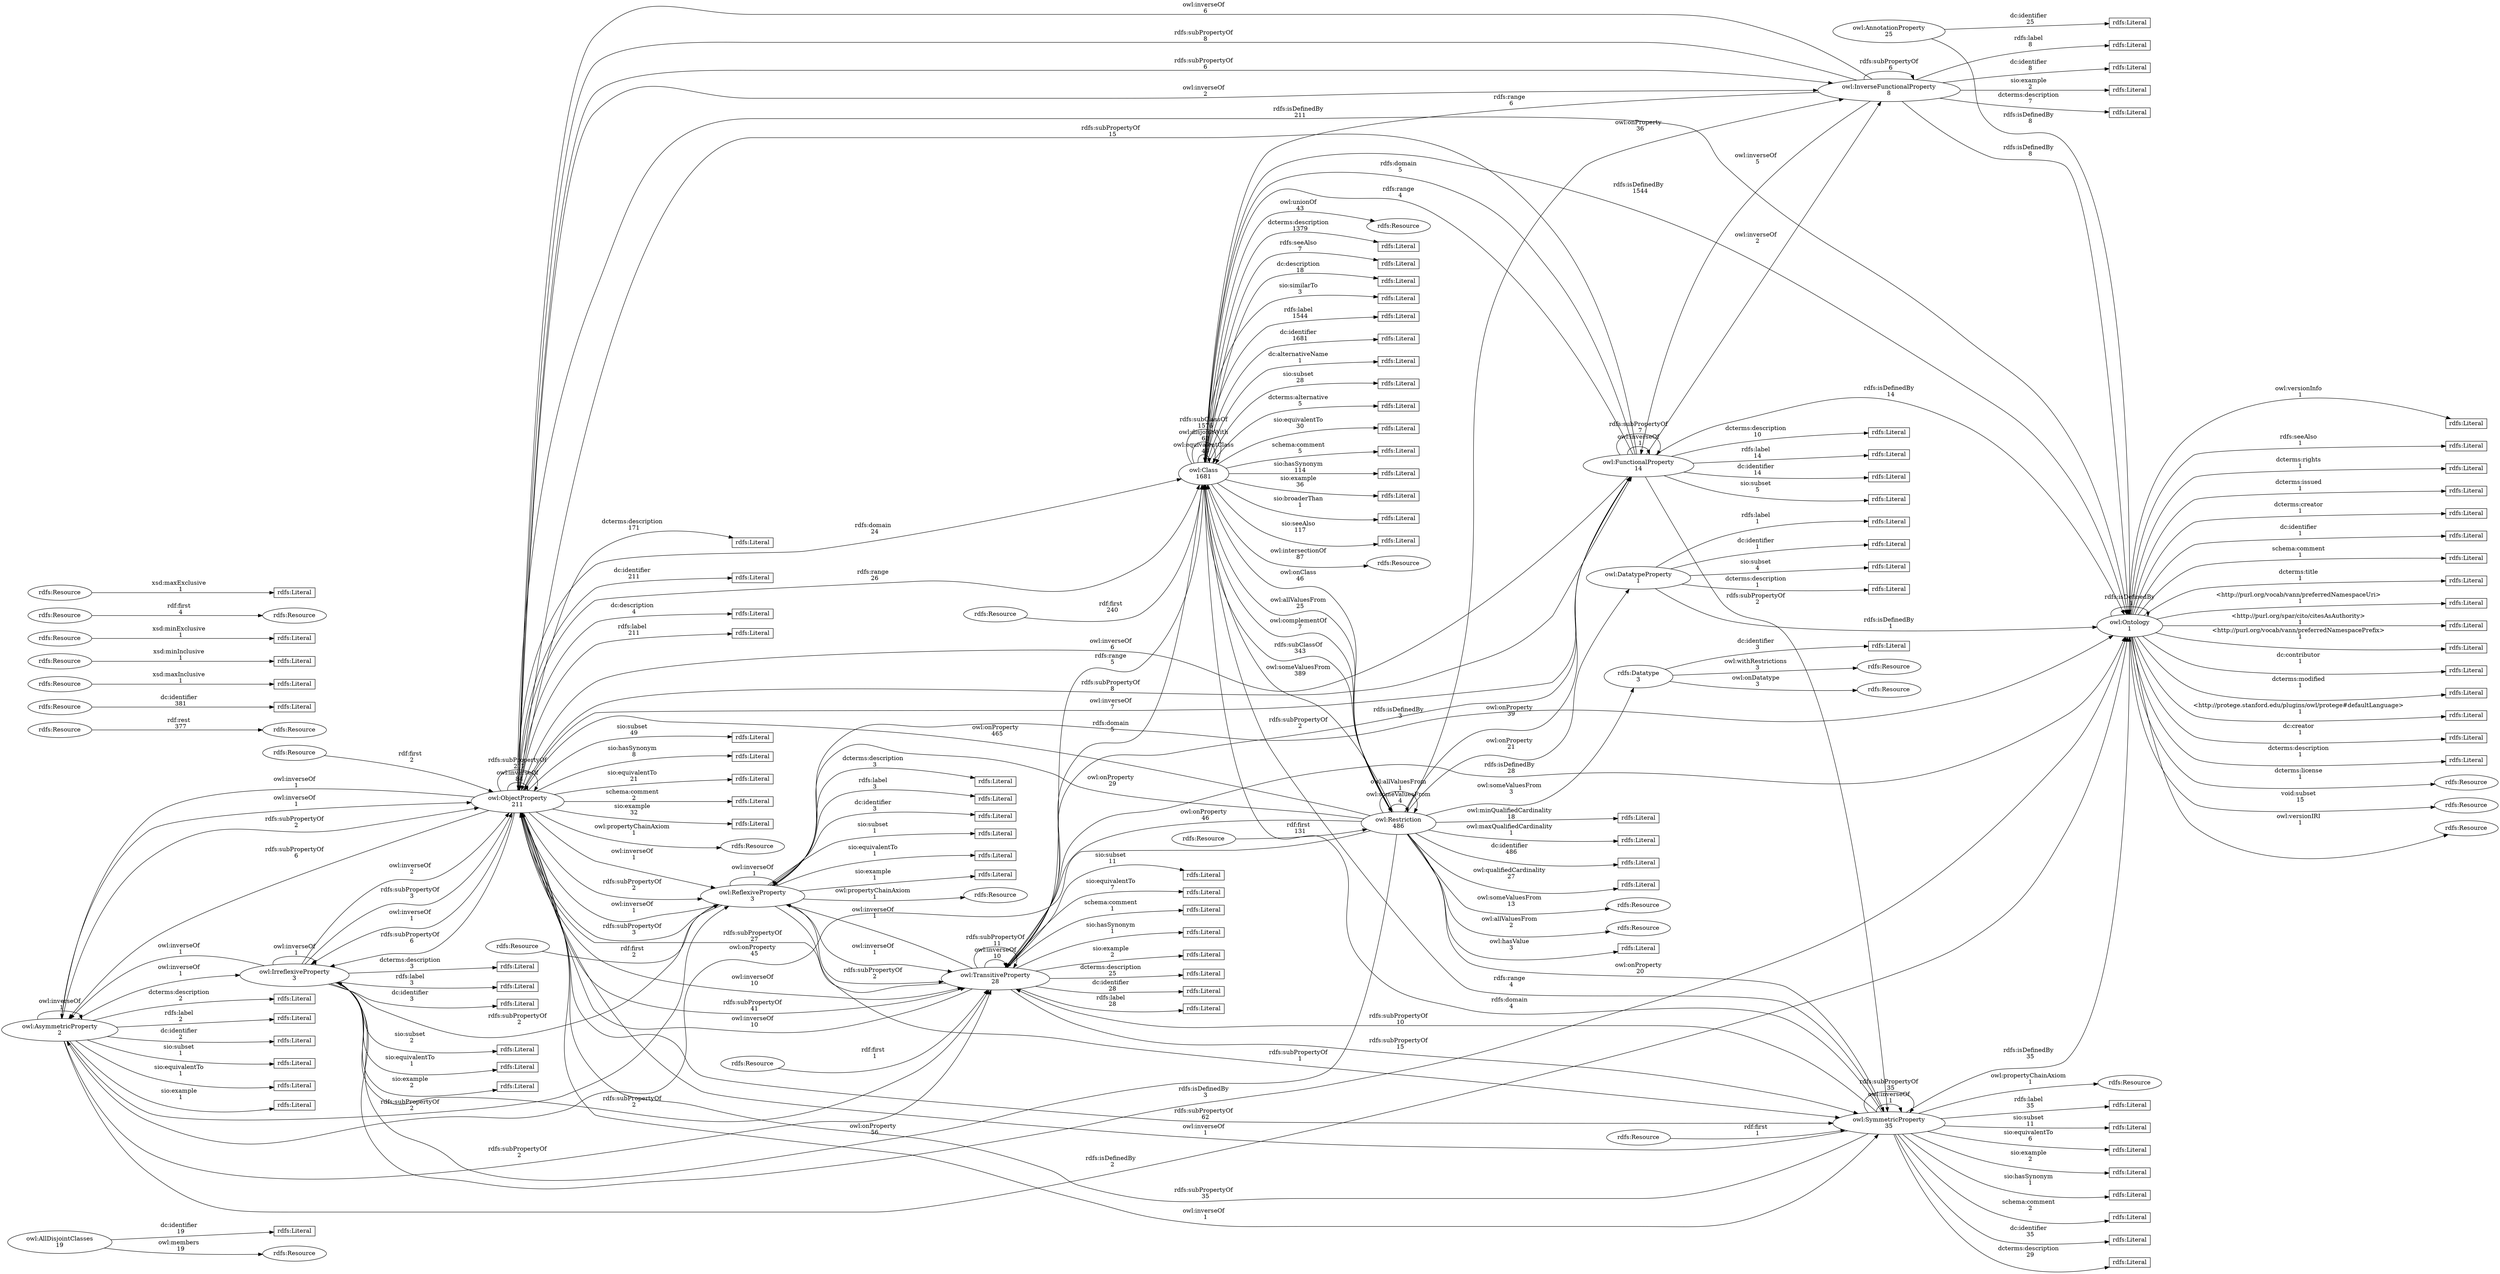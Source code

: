 digraph {
    ranksep=2;
    rankdir="LR";
    charset="utf-8";

    // Class relations with the numbers of edges
    "owl:AllDisjointClasses" -> "rdfs:Literal12" [ label="dc:identifier\n  19"];
    "owl:AllDisjointClasses" -> "rdfs:Resource91" [ label="owl:members\n  19"];
    "owl:AnnotationProperty" -> "owl:Ontology" [ label="rdfs:isDefinedBy\n  8"];
    "owl:AnnotationProperty" -> "rdfs:Literal23" [ label="dc:identifier\n  25"];
    "owl:AsymmetricProperty" -> "owl:AsymmetricProperty" [ label="owl:inverseOf\n  1"];
    "owl:AsymmetricProperty" -> "owl:IrreflexiveProperty" [ label="owl:inverseOf\n  1"];
    "owl:AsymmetricProperty" -> "owl:ObjectProperty" [ label="owl:inverseOf\n  1"];
    "owl:AsymmetricProperty" -> "owl:ObjectProperty" [ label="rdfs:subPropertyOf\n  2"];
    "owl:AsymmetricProperty" -> "owl:Ontology" [ label="rdfs:isDefinedBy\n  2"];
    "owl:AsymmetricProperty" -> "owl:ReflexiveProperty" [ label="rdfs:subPropertyOf\n  2"];
    "owl:AsymmetricProperty" -> "owl:TransitiveProperty" [ label="rdfs:subPropertyOf\n  2"];
    "owl:AsymmetricProperty" -> "rdfs:Literal103" [ label="dcterms:description\n  2"];
    "owl:AsymmetricProperty" -> "rdfs:Literal125" [ label="rdfs:label\n  2"];
    "owl:AsymmetricProperty" -> "rdfs:Literal22" [ label="dc:identifier\n  2"];
    "owl:AsymmetricProperty" -> "rdfs:Literal26" [ label="sio:subset\n  1"];
    "owl:AsymmetricProperty" -> "rdfs:Literal40" [ label="sio:equivalentTo\n  1"];
    "owl:AsymmetricProperty" -> "rdfs:Literal68" [ label="sio:example\n  1"];
    "owl:Class" -> "owl:Class" [ label="owl:equivalentClass\n  49"];
    "owl:Class" -> "owl:Class" [ label="owl:disjointWith\n  62"];
    "owl:Class" -> "owl:Class" [ label="rdfs:subClassOf\n  1576"];
    "owl:Class" -> "owl:Ontology" [ label="rdfs:isDefinedBy\n  1544"];
    "owl:Class" -> "owl:Restriction" [ label="owl:complementOf\n  7"];
    "owl:Class" -> "owl:Restriction" [ label="rdfs:subClassOf\n  343"];
    "owl:Class" -> "rdfs:Literal104" [ label="dcterms:description\n  1379"];
    "owl:Class" -> "rdfs:Literal108" [ label="rdfs:seeAlso\n  7"];
    "owl:Class" -> "rdfs:Literal111" [ label="dc:description\n  18"];
    "owl:Class" -> "rdfs:Literal112" [ label="sio:similarTo\n  3"];
    "owl:Class" -> "rdfs:Literal119" [ label="rdfs:label\n  1544"];
    "owl:Class" -> "rdfs:Literal24" [ label="dc:identifier\n  1681"];
    "owl:Class" -> "rdfs:Literal25" [ label="dc:alternativeName\n  1"];
    "owl:Class" -> "rdfs:Literal27" [ label="sio:subset\n  28"];
    "owl:Class" -> "rdfs:Literal3" [ label="dcterms:alternative\n  5"];
    "owl:Class" -> "rdfs:Literal37" [ label="sio:equivalentTo\n  30"];
    "owl:Class" -> "rdfs:Literal45" [ label="schema:comment\n  5"];
    "owl:Class" -> "rdfs:Literal6" [ label="sio:hasSynonym\n  114"];
    "owl:Class" -> "rdfs:Literal61" [ label="sio:example\n  36"];
    "owl:Class" -> "rdfs:Literal72" [ label="sio:broaderThan\n  1"];
    "owl:Class" -> "rdfs:Literal75" [ label="sio:seeAlso\n  117"];
    "owl:Class" -> "rdfs:Resource127" [ label="owl:intersectionOf\n  87"];
    "owl:Class" -> "rdfs:Resource55" [ label="owl:unionOf\n  43"];
    "owl:DatatypeProperty" -> "owl:Ontology" [ label="rdfs:isDefinedBy\n  1"];
    "owl:DatatypeProperty" -> "rdfs:Literal121" [ label="rdfs:label\n  1"];
    "owl:DatatypeProperty" -> "rdfs:Literal18" [ label="dc:identifier\n  1"];
    "owl:DatatypeProperty" -> "rdfs:Literal29" [ label="sio:subset\n  4"];
    "owl:DatatypeProperty" -> "rdfs:Literal99" [ label="dcterms:description\n  1"];
    "owl:FunctionalProperty" -> "owl:Class" [ label="rdfs:range\n  4"];
    "owl:FunctionalProperty" -> "owl:Class" [ label="rdfs:domain\n  5"];
    "owl:FunctionalProperty" -> "owl:FunctionalProperty" [ label="owl:inverseOf\n  1"];
    "owl:FunctionalProperty" -> "owl:FunctionalProperty" [ label="rdfs:subPropertyOf\n  7"];
    "owl:FunctionalProperty" -> "owl:InverseFunctionalProperty" [ label="owl:inverseOf\n  2"];
    "owl:FunctionalProperty" -> "owl:ObjectProperty" [ label="owl:inverseOf\n  6"];
    "owl:FunctionalProperty" -> "owl:ObjectProperty" [ label="rdfs:subPropertyOf\n  15"];
    "owl:FunctionalProperty" -> "owl:Ontology" [ label="rdfs:isDefinedBy\n  14"];
    "owl:FunctionalProperty" -> "owl:SymmetricProperty" [ label="rdfs:subPropertyOf\n  2"];
    "owl:FunctionalProperty" -> "owl:TransitiveProperty" [ label="rdfs:subPropertyOf\n  2"];
    "owl:FunctionalProperty" -> "rdfs:Literal120" [ label="rdfs:label\n  14"];
    "owl:FunctionalProperty" -> "rdfs:Literal15" [ label="dc:identifier\n  14"];
    "owl:FunctionalProperty" -> "rdfs:Literal30" [ label="sio:subset\n  5"];
    "owl:FunctionalProperty" -> "rdfs:Literal97" [ label="dcterms:description\n  10"];
    "owl:InverseFunctionalProperty" -> "owl:Class" [ label="rdfs:range\n  6"];
    "owl:InverseFunctionalProperty" -> "owl:FunctionalProperty" [ label="owl:inverseOf\n  5"];
    "owl:InverseFunctionalProperty" -> "owl:InverseFunctionalProperty" [ label="rdfs:subPropertyOf\n  6"];
    "owl:InverseFunctionalProperty" -> "owl:ObjectProperty" [ label="owl:inverseOf\n  6"];
    "owl:InverseFunctionalProperty" -> "owl:ObjectProperty" [ label="rdfs:subPropertyOf\n  8"];
    "owl:InverseFunctionalProperty" -> "owl:Ontology" [ label="rdfs:isDefinedBy\n  8"];
    "owl:InverseFunctionalProperty" -> "rdfs:Literal118" [ label="rdfs:label\n  8"];
    "owl:InverseFunctionalProperty" -> "rdfs:Literal21" [ label="dc:identifier\n  8"];
    "owl:InverseFunctionalProperty" -> "rdfs:Literal65" [ label="sio:example\n  2"];
    "owl:InverseFunctionalProperty" -> "rdfs:Literal94" [ label="dcterms:description\n  7"];
    "owl:IrreflexiveProperty" -> "owl:AsymmetricProperty" [ label="owl:inverseOf\n  1"];
    "owl:IrreflexiveProperty" -> "owl:IrreflexiveProperty" [ label="owl:inverseOf\n  1"];
    "owl:IrreflexiveProperty" -> "owl:ObjectProperty" [ label="owl:inverseOf\n  2"];
    "owl:IrreflexiveProperty" -> "owl:ObjectProperty" [ label="rdfs:subPropertyOf\n  3"];
    "owl:IrreflexiveProperty" -> "owl:Ontology" [ label="rdfs:isDefinedBy\n  3"];
    "owl:IrreflexiveProperty" -> "owl:ReflexiveProperty" [ label="rdfs:subPropertyOf\n  2"];
    "owl:IrreflexiveProperty" -> "owl:TransitiveProperty" [ label="rdfs:subPropertyOf\n  2"];
    "owl:IrreflexiveProperty" -> "rdfs:Literal100" [ label="dcterms:description\n  3"];
    "owl:IrreflexiveProperty" -> "rdfs:Literal124" [ label="rdfs:label\n  3"];
    "owl:IrreflexiveProperty" -> "rdfs:Literal13" [ label="dc:identifier\n  3"];
    "owl:IrreflexiveProperty" -> "rdfs:Literal34" [ label="sio:subset\n  2"];
    "owl:IrreflexiveProperty" -> "rdfs:Literal38" [ label="sio:equivalentTo\n  1"];
    "owl:IrreflexiveProperty" -> "rdfs:Literal64" [ label="sio:example\n  2"];
    "owl:ObjectProperty" -> "owl:AsymmetricProperty" [ label="owl:inverseOf\n  1"];
    "owl:ObjectProperty" -> "owl:AsymmetricProperty" [ label="rdfs:subPropertyOf\n  6"];
    "owl:ObjectProperty" -> "owl:Class" [ label="rdfs:range\n  26"];
    "owl:ObjectProperty" -> "owl:Class" [ label="rdfs:domain\n  24"];
    "owl:ObjectProperty" -> "owl:FunctionalProperty" [ label="owl:inverseOf\n  7"];
    "owl:ObjectProperty" -> "owl:FunctionalProperty" [ label="rdfs:subPropertyOf\n  8"];
    "owl:ObjectProperty" -> "owl:InverseFunctionalProperty" [ label="owl:inverseOf\n  2"];
    "owl:ObjectProperty" -> "owl:InverseFunctionalProperty" [ label="rdfs:subPropertyOf\n  6"];
    "owl:ObjectProperty" -> "owl:IrreflexiveProperty" [ label="owl:inverseOf\n  1"];
    "owl:ObjectProperty" -> "owl:IrreflexiveProperty" [ label="rdfs:subPropertyOf\n  6"];
    "owl:ObjectProperty" -> "owl:ObjectProperty" [ label="owl:inverseOf\n  84"];
    "owl:ObjectProperty" -> "owl:ObjectProperty" [ label="rdfs:subPropertyOf\n  217"];
    "owl:ObjectProperty" -> "owl:Ontology" [ label="rdfs:isDefinedBy\n  211"];
    "owl:ObjectProperty" -> "owl:ReflexiveProperty" [ label="owl:inverseOf\n  1"];
    "owl:ObjectProperty" -> "owl:ReflexiveProperty" [ label="rdfs:subPropertyOf\n  2"];
    "owl:ObjectProperty" -> "owl:SymmetricProperty" [ label="owl:inverseOf\n  1"];
    "owl:ObjectProperty" -> "owl:SymmetricProperty" [ label="rdfs:subPropertyOf\n  62"];
    "owl:ObjectProperty" -> "owl:TransitiveProperty" [ label="owl:inverseOf\n  10"];
    "owl:ObjectProperty" -> "owl:TransitiveProperty" [ label="rdfs:subPropertyOf\n  41"];
    "owl:ObjectProperty" -> "rdfs:Literal101" [ label="dcterms:description\n  171"];
    "owl:ObjectProperty" -> "rdfs:Literal11" [ label="dc:identifier\n  211"];
    "owl:ObjectProperty" -> "rdfs:Literal110" [ label="dc:description\n  4"];
    "owl:ObjectProperty" -> "rdfs:Literal122" [ label="rdfs:label\n  211"];
    "owl:ObjectProperty" -> "rdfs:Literal31" [ label="sio:subset\n  49"];
    "owl:ObjectProperty" -> "rdfs:Literal4" [ label="sio:hasSynonym\n  8"];
    "owl:ObjectProperty" -> "rdfs:Literal41" [ label="sio:equivalentTo\n  21"];
    "owl:ObjectProperty" -> "rdfs:Literal42" [ label="schema:comment\n  2"];
    "owl:ObjectProperty" -> "rdfs:Literal67" [ label="sio:example\n  32"];
    "owl:ObjectProperty" -> "rdfs:Resource47" [ label="owl:propertyChainAxiom\n  1"];
    "owl:Ontology" -> "owl:Ontology" [ label="rdfs:isDefinedBy\n  1"];
    "owl:Ontology" -> "rdfs:Literal106" [ label="owl:versionInfo\n  1"];
    "owl:Ontology" -> "rdfs:Literal107" [ label="rdfs:seeAlso\n  1"];
    "owl:Ontology" -> "rdfs:Literal109" [ label="dcterms:rights\n  1"];
    "owl:Ontology" -> "rdfs:Literal114" [ label="dcterms:issued\n  1"];
    "owl:Ontology" -> "rdfs:Literal115" [ label="dcterms:creator\n  1"];
    "owl:Ontology" -> "rdfs:Literal16" [ label="dc:identifier\n  1"];
    "owl:Ontology" -> "rdfs:Literal43" [ label="schema:comment\n  1"];
    "owl:Ontology" -> "rdfs:Literal54" [ label="dcterms:title\n  1"];
    "owl:Ontology" -> "rdfs:Literal58" [ label="<http://purl.org/vocab/vann/preferredNamespaceUri>\n  1"];
    "owl:Ontology" -> "rdfs:Literal60" [ label="<http://purl.org/spar/cito/citesAsAuthority>\n  1"];
    "owl:Ontology" -> "rdfs:Literal84" [ label="<http://purl.org/vocab/vann/preferredNamespacePrefix>\n  1"];
    "owl:Ontology" -> "rdfs:Literal85" [ label="dc:contributor\n  1"];
    "owl:Ontology" -> "rdfs:Literal86" [ label="dcterms:modified\n  1"];
    "owl:Ontology" -> "rdfs:Literal89" [ label="<http://protege.stanford.edu/plugins/owl/protege#defaultLanguage>\n  1"];
    "owl:Ontology" -> "rdfs:Literal92" [ label="dc:creator\n  1"];
    "owl:Ontology" -> "rdfs:Literal98" [ label="dcterms:description\n  1"];
    "owl:Ontology" -> "rdfs:Resource51" [ label="dcterms:license\n  1"];
    "owl:Ontology" -> "rdfs:Resource73" [ label="void:subset\n  15"];
    "owl:Ontology" -> "rdfs:Resource93" [ label="owl:versionIRI\n  1"];
    "owl:ReflexiveProperty" -> "owl:ObjectProperty" [ label="owl:inverseOf\n  1"];
    "owl:ReflexiveProperty" -> "owl:ObjectProperty" [ label="rdfs:subPropertyOf\n  3"];
    "owl:ReflexiveProperty" -> "owl:Ontology" [ label="rdfs:isDefinedBy\n  3"];
    "owl:ReflexiveProperty" -> "owl:ReflexiveProperty" [ label="owl:inverseOf\n  1"];
    "owl:ReflexiveProperty" -> "owl:SymmetricProperty" [ label="rdfs:subPropertyOf\n  1"];
    "owl:ReflexiveProperty" -> "owl:TransitiveProperty" [ label="owl:inverseOf\n  1"];
    "owl:ReflexiveProperty" -> "owl:TransitiveProperty" [ label="rdfs:subPropertyOf\n  2"];
    "owl:ReflexiveProperty" -> "rdfs:Literal102" [ label="dcterms:description\n  3"];
    "owl:ReflexiveProperty" -> "rdfs:Literal123" [ label="rdfs:label\n  3"];
    "owl:ReflexiveProperty" -> "rdfs:Literal17" [ label="dc:identifier\n  3"];
    "owl:ReflexiveProperty" -> "rdfs:Literal28" [ label="sio:subset\n  1"];
    "owl:ReflexiveProperty" -> "rdfs:Literal39" [ label="sio:equivalentTo\n  1"];
    "owl:ReflexiveProperty" -> "rdfs:Literal66" [ label="sio:example\n  1"];
    "owl:ReflexiveProperty" -> "rdfs:Resource48" [ label="owl:propertyChainAxiom\n  1"];
    "owl:Restriction" -> "owl:AsymmetricProperty" [ label="owl:onProperty\n  45"];
    "owl:Restriction" -> "owl:Class" [ label="owl:someValuesFrom\n  389"];
    "owl:Restriction" -> "owl:Class" [ label="owl:onClass\n  46"];
    "owl:Restriction" -> "owl:Class" [ label="owl:allValuesFrom\n  25"];
    "owl:Restriction" -> "owl:DatatypeProperty" [ label="owl:onProperty\n  21"];
    "owl:Restriction" -> "owl:FunctionalProperty" [ label="owl:onProperty\n  39"];
    "owl:Restriction" -> "owl:InverseFunctionalProperty" [ label="owl:onProperty\n  36"];
    "owl:Restriction" -> "owl:IrreflexiveProperty" [ label="owl:onProperty\n  56"];
    "owl:Restriction" -> "owl:ObjectProperty" [ label="owl:onProperty\n  465"];
    "owl:Restriction" -> "owl:ReflexiveProperty" [ label="owl:onProperty\n  29"];
    "owl:Restriction" -> "owl:Restriction" [ label="owl:someValuesFrom\n  4"];
    "owl:Restriction" -> "owl:Restriction" [ label="owl:allValuesFrom\n  1"];
    "owl:Restriction" -> "owl:SymmetricProperty" [ label="owl:onProperty\n  20"];
    "owl:Restriction" -> "owl:TransitiveProperty" [ label="owl:onProperty\n  46"];
    "owl:Restriction" -> "rdfs:Datatype" [ label="owl:someValuesFrom\n  3"];
    "owl:Restriction" -> "rdfs:Literal105" [ label="owl:hasValue\n  3"];
    "owl:Restriction" -> "rdfs:Literal113" [ label="owl:minQualifiedCardinality\n  18"];
    "owl:Restriction" -> "rdfs:Literal69" [ label="owl:maxQualifiedCardinality\n  1"];
    "owl:Restriction" -> "rdfs:Literal9" [ label="dc:identifier\n  486"];
    "owl:Restriction" -> "rdfs:Literal90" [ label="owl:qualifiedCardinality\n  27"];
    "owl:Restriction" -> "rdfs:Resource50" [ label="owl:someValuesFrom\n  13"];
    "owl:Restriction" -> "rdfs:Resource74" [ label="owl:allValuesFrom\n  2"];
    "owl:SymmetricProperty" -> "owl:Class" [ label="rdfs:range\n  4"];
    "owl:SymmetricProperty" -> "owl:Class" [ label="rdfs:domain\n  4"];
    "owl:SymmetricProperty" -> "owl:ObjectProperty" [ label="owl:inverseOf\n  1"];
    "owl:SymmetricProperty" -> "owl:ObjectProperty" [ label="rdfs:subPropertyOf\n  35"];
    "owl:SymmetricProperty" -> "owl:Ontology" [ label="rdfs:isDefinedBy\n  35"];
    "owl:SymmetricProperty" -> "owl:SymmetricProperty" [ label="owl:inverseOf\n  1"];
    "owl:SymmetricProperty" -> "owl:SymmetricProperty" [ label="rdfs:subPropertyOf\n  35"];
    "owl:SymmetricProperty" -> "owl:TransitiveProperty" [ label="rdfs:subPropertyOf\n  10"];
    "owl:SymmetricProperty" -> "rdfs:Literal116" [ label="rdfs:label\n  35"];
    "owl:SymmetricProperty" -> "rdfs:Literal33" [ label="sio:subset\n  11"];
    "owl:SymmetricProperty" -> "rdfs:Literal36" [ label="sio:equivalentTo\n  6"];
    "owl:SymmetricProperty" -> "rdfs:Literal46" [ label="schema:comment\n  2"];
    "owl:SymmetricProperty" -> "rdfs:Literal62" [ label="sio:example\n  2"];
    "owl:SymmetricProperty" -> "rdfs:Literal7" [ label="sio:hasSynonym\n  1"];
    "owl:SymmetricProperty" -> "rdfs:Literal8" [ label="dc:identifier\n  35"];
    "owl:SymmetricProperty" -> "rdfs:Literal95" [ label="dcterms:description\n  29"];
    "owl:SymmetricProperty" -> "rdfs:Resource49" [ label="owl:propertyChainAxiom\n  1"];
    "owl:TransitiveProperty" -> "owl:Class" [ label="rdfs:range\n  5"];
    "owl:TransitiveProperty" -> "owl:Class" [ label="rdfs:domain\n  5"];
    "owl:TransitiveProperty" -> "owl:ObjectProperty" [ label="owl:inverseOf\n  10"];
    "owl:TransitiveProperty" -> "owl:ObjectProperty" [ label="rdfs:subPropertyOf\n  27"];
    "owl:TransitiveProperty" -> "owl:Ontology" [ label="rdfs:isDefinedBy\n  28"];
    "owl:TransitiveProperty" -> "owl:ReflexiveProperty" [ label="owl:inverseOf\n  1"];
    "owl:TransitiveProperty" -> "owl:SymmetricProperty" [ label="rdfs:subPropertyOf\n  15"];
    "owl:TransitiveProperty" -> "owl:TransitiveProperty" [ label="owl:inverseOf\n  10"];
    "owl:TransitiveProperty" -> "owl:TransitiveProperty" [ label="rdfs:subPropertyOf\n  11"];
    "owl:TransitiveProperty" -> "rdfs:Literal10" [ label="dc:identifier\n  28"];
    "owl:TransitiveProperty" -> "rdfs:Literal117" [ label="rdfs:label\n  28"];
    "owl:TransitiveProperty" -> "rdfs:Literal32" [ label="sio:subset\n  11"];
    "owl:TransitiveProperty" -> "rdfs:Literal35" [ label="sio:equivalentTo\n  7"];
    "owl:TransitiveProperty" -> "rdfs:Literal44" [ label="schema:comment\n  1"];
    "owl:TransitiveProperty" -> "rdfs:Literal5" [ label="sio:hasSynonym\n  1"];
    "owl:TransitiveProperty" -> "rdfs:Literal63" [ label="sio:example\n  2"];
    "owl:TransitiveProperty" -> "rdfs:Literal96" [ label="dcterms:description\n  25"];
    "rdfs:Datatype" -> "rdfs:Literal14" [ label="dc:identifier\n  3"];
    "rdfs:Datatype" -> "rdfs:Resource126" [ label="owl:withRestrictions\n  3"];
    "rdfs:Datatype" -> "rdfs:Resource59" [ label="owl:onDatatype\n  3"];
    "rdfs:Resource1" -> "rdfs:Resource2" [ label="rdf:rest\n  377"];
    "rdfs:Resource19" -> "rdfs:Literal20" [ label="dc:identifier\n  381"];
    "rdfs:Resource52" -> "rdfs:Literal53" [ label="xsd:maxInclusive\n  1"];
    "rdfs:Resource56" -> "rdfs:Literal57" [ label="xsd:minInclusive\n  1"];
    "rdfs:Resource70" -> "rdfs:Literal71" [ label="xsd:minExclusive\n  1"];
    "rdfs:Resource76" -> "owl:SymmetricProperty" [ label="rdf:first\n  1"];
    "rdfs:Resource77" -> "owl:TransitiveProperty" [ label="rdf:first\n  1"];
    "rdfs:Resource78" -> "owl:ReflexiveProperty" [ label="rdf:first\n  2"];
    "rdfs:Resource79" -> "rdfs:Resource80" [ label="rdf:first\n  4"];
    "rdfs:Resource81" -> "owl:Restriction" [ label="rdf:first\n  131"];
    "rdfs:Resource82" -> "owl:ObjectProperty" [ label="rdf:first\n  2"];
    "rdfs:Resource83" -> "owl:Class" [ label="rdf:first\n  240"];
    "rdfs:Resource87" -> "rdfs:Literal88" [ label="xsd:maxExclusive\n  1"];

    // The number of entities
    "owl:AllDisjointClasses" [ label="owl:AllDisjointClasses\n19" ] ;
    "owl:AnnotationProperty" [ label="owl:AnnotationProperty\n25" ] ;
    "owl:AsymmetricProperty" [ label="owl:AsymmetricProperty\n2" ] ;
    "owl:Class" [ label="owl:Class\n1681" ] ;
    "owl:DatatypeProperty" [ label="owl:DatatypeProperty\n1" ] ;
    "owl:FunctionalProperty" [ label="owl:FunctionalProperty\n14" ] ;
    "owl:InverseFunctionalProperty" [ label="owl:InverseFunctionalProperty\n8" ] ;
    "owl:IrreflexiveProperty" [ label="owl:IrreflexiveProperty\n3" ] ;
    "owl:ObjectProperty" [ label="owl:ObjectProperty\n211" ] ;
    "owl:Ontology" [ label="owl:Ontology\n1" ] ;
    "owl:ReflexiveProperty" [ label="owl:ReflexiveProperty\n3" ] ;
    "owl:Restriction" [ label="owl:Restriction\n486" ] ;
    "owl:SymmetricProperty" [ label="owl:SymmetricProperty\n35" ] ;
    "owl:TransitiveProperty" [ label="owl:TransitiveProperty\n28" ] ;
    "rdfs:Datatype" [ label="rdfs:Datatype\n3" ] ;
    "rdfs:Literal10" [ label="rdfs:Literal", shape=box, height=0.3 ] ;
    "rdfs:Literal100" [ label="rdfs:Literal", shape=box, height=0.3 ] ;
    "rdfs:Literal101" [ label="rdfs:Literal", shape=box, height=0.3 ] ;
    "rdfs:Literal102" [ label="rdfs:Literal", shape=box, height=0.3 ] ;
    "rdfs:Literal103" [ label="rdfs:Literal", shape=box, height=0.3 ] ;
    "rdfs:Literal104" [ label="rdfs:Literal", shape=box, height=0.3 ] ;
    "rdfs:Literal105" [ label="rdfs:Literal", shape=box, height=0.3 ] ;
    "rdfs:Literal106" [ label="rdfs:Literal", shape=box, height=0.3 ] ;
    "rdfs:Literal107" [ label="rdfs:Literal", shape=box, height=0.3 ] ;
    "rdfs:Literal108" [ label="rdfs:Literal", shape=box, height=0.3 ] ;
    "rdfs:Literal109" [ label="rdfs:Literal", shape=box, height=0.3 ] ;
    "rdfs:Literal11" [ label="rdfs:Literal", shape=box, height=0.3 ] ;
    "rdfs:Literal110" [ label="rdfs:Literal", shape=box, height=0.3 ] ;
    "rdfs:Literal111" [ label="rdfs:Literal", shape=box, height=0.3 ] ;
    "rdfs:Literal112" [ label="rdfs:Literal", shape=box, height=0.3 ] ;
    "rdfs:Literal113" [ label="rdfs:Literal", shape=box, height=0.3 ] ;
    "rdfs:Literal114" [ label="rdfs:Literal", shape=box, height=0.3 ] ;
    "rdfs:Literal115" [ label="rdfs:Literal", shape=box, height=0.3 ] ;
    "rdfs:Literal116" [ label="rdfs:Literal", shape=box, height=0.3 ] ;
    "rdfs:Literal117" [ label="rdfs:Literal", shape=box, height=0.3 ] ;
    "rdfs:Literal118" [ label="rdfs:Literal", shape=box, height=0.3 ] ;
    "rdfs:Literal119" [ label="rdfs:Literal", shape=box, height=0.3 ] ;
    "rdfs:Literal12" [ label="rdfs:Literal", shape=box, height=0.3 ] ;
    "rdfs:Literal120" [ label="rdfs:Literal", shape=box, height=0.3 ] ;
    "rdfs:Literal121" [ label="rdfs:Literal", shape=box, height=0.3 ] ;
    "rdfs:Literal122" [ label="rdfs:Literal", shape=box, height=0.3 ] ;
    "rdfs:Literal123" [ label="rdfs:Literal", shape=box, height=0.3 ] ;
    "rdfs:Literal124" [ label="rdfs:Literal", shape=box, height=0.3 ] ;
    "rdfs:Literal125" [ label="rdfs:Literal", shape=box, height=0.3 ] ;
    "rdfs:Literal13" [ label="rdfs:Literal", shape=box, height=0.3 ] ;
    "rdfs:Literal14" [ label="rdfs:Literal", shape=box, height=0.3 ] ;
    "rdfs:Literal15" [ label="rdfs:Literal", shape=box, height=0.3 ] ;
    "rdfs:Literal16" [ label="rdfs:Literal", shape=box, height=0.3 ] ;
    "rdfs:Literal17" [ label="rdfs:Literal", shape=box, height=0.3 ] ;
    "rdfs:Literal18" [ label="rdfs:Literal", shape=box, height=0.3 ] ;
    "rdfs:Literal20" [ label="rdfs:Literal", shape=box, height=0.3 ] ;
    "rdfs:Literal21" [ label="rdfs:Literal", shape=box, height=0.3 ] ;
    "rdfs:Literal22" [ label="rdfs:Literal", shape=box, height=0.3 ] ;
    "rdfs:Literal23" [ label="rdfs:Literal", shape=box, height=0.3 ] ;
    "rdfs:Literal24" [ label="rdfs:Literal", shape=box, height=0.3 ] ;
    "rdfs:Literal25" [ label="rdfs:Literal", shape=box, height=0.3 ] ;
    "rdfs:Literal26" [ label="rdfs:Literal", shape=box, height=0.3 ] ;
    "rdfs:Literal27" [ label="rdfs:Literal", shape=box, height=0.3 ] ;
    "rdfs:Literal28" [ label="rdfs:Literal", shape=box, height=0.3 ] ;
    "rdfs:Literal29" [ label="rdfs:Literal", shape=box, height=0.3 ] ;
    "rdfs:Literal3" [ label="rdfs:Literal", shape=box, height=0.3 ] ;
    "rdfs:Literal30" [ label="rdfs:Literal", shape=box, height=0.3 ] ;
    "rdfs:Literal31" [ label="rdfs:Literal", shape=box, height=0.3 ] ;
    "rdfs:Literal32" [ label="rdfs:Literal", shape=box, height=0.3 ] ;
    "rdfs:Literal33" [ label="rdfs:Literal", shape=box, height=0.3 ] ;
    "rdfs:Literal34" [ label="rdfs:Literal", shape=box, height=0.3 ] ;
    "rdfs:Literal35" [ label="rdfs:Literal", shape=box, height=0.3 ] ;
    "rdfs:Literal36" [ label="rdfs:Literal", shape=box, height=0.3 ] ;
    "rdfs:Literal37" [ label="rdfs:Literal", shape=box, height=0.3 ] ;
    "rdfs:Literal38" [ label="rdfs:Literal", shape=box, height=0.3 ] ;
    "rdfs:Literal39" [ label="rdfs:Literal", shape=box, height=0.3 ] ;
    "rdfs:Literal4" [ label="rdfs:Literal", shape=box, height=0.3 ] ;
    "rdfs:Literal40" [ label="rdfs:Literal", shape=box, height=0.3 ] ;
    "rdfs:Literal41" [ label="rdfs:Literal", shape=box, height=0.3 ] ;
    "rdfs:Literal42" [ label="rdfs:Literal", shape=box, height=0.3 ] ;
    "rdfs:Literal43" [ label="rdfs:Literal", shape=box, height=0.3 ] ;
    "rdfs:Literal44" [ label="rdfs:Literal", shape=box, height=0.3 ] ;
    "rdfs:Literal45" [ label="rdfs:Literal", shape=box, height=0.3 ] ;
    "rdfs:Literal46" [ label="rdfs:Literal", shape=box, height=0.3 ] ;
    "rdfs:Literal5" [ label="rdfs:Literal", shape=box, height=0.3 ] ;
    "rdfs:Literal53" [ label="rdfs:Literal", shape=box, height=0.3 ] ;
    "rdfs:Literal54" [ label="rdfs:Literal", shape=box, height=0.3 ] ;
    "rdfs:Literal57" [ label="rdfs:Literal", shape=box, height=0.3 ] ;
    "rdfs:Literal58" [ label="rdfs:Literal", shape=box, height=0.3 ] ;
    "rdfs:Literal6" [ label="rdfs:Literal", shape=box, height=0.3 ] ;
    "rdfs:Literal60" [ label="rdfs:Literal", shape=box, height=0.3 ] ;
    "rdfs:Literal61" [ label="rdfs:Literal", shape=box, height=0.3 ] ;
    "rdfs:Literal62" [ label="rdfs:Literal", shape=box, height=0.3 ] ;
    "rdfs:Literal63" [ label="rdfs:Literal", shape=box, height=0.3 ] ;
    "rdfs:Literal64" [ label="rdfs:Literal", shape=box, height=0.3 ] ;
    "rdfs:Literal65" [ label="rdfs:Literal", shape=box, height=0.3 ] ;
    "rdfs:Literal66" [ label="rdfs:Literal", shape=box, height=0.3 ] ;
    "rdfs:Literal67" [ label="rdfs:Literal", shape=box, height=0.3 ] ;
    "rdfs:Literal68" [ label="rdfs:Literal", shape=box, height=0.3 ] ;
    "rdfs:Literal69" [ label="rdfs:Literal", shape=box, height=0.3 ] ;
    "rdfs:Literal7" [ label="rdfs:Literal", shape=box, height=0.3 ] ;
    "rdfs:Literal71" [ label="rdfs:Literal", shape=box, height=0.3 ] ;
    "rdfs:Literal72" [ label="rdfs:Literal", shape=box, height=0.3 ] ;
    "rdfs:Literal75" [ label="rdfs:Literal", shape=box, height=0.3 ] ;
    "rdfs:Literal8" [ label="rdfs:Literal", shape=box, height=0.3 ] ;
    "rdfs:Literal84" [ label="rdfs:Literal", shape=box, height=0.3 ] ;
    "rdfs:Literal85" [ label="rdfs:Literal", shape=box, height=0.3 ] ;
    "rdfs:Literal86" [ label="rdfs:Literal", shape=box, height=0.3 ] ;
    "rdfs:Literal88" [ label="rdfs:Literal", shape=box, height=0.3 ] ;
    "rdfs:Literal89" [ label="rdfs:Literal", shape=box, height=0.3 ] ;
    "rdfs:Literal9" [ label="rdfs:Literal", shape=box, height=0.3 ] ;
    "rdfs:Literal90" [ label="rdfs:Literal", shape=box, height=0.3 ] ;
    "rdfs:Literal92" [ label="rdfs:Literal", shape=box, height=0.3 ] ;
    "rdfs:Literal94" [ label="rdfs:Literal", shape=box, height=0.3 ] ;
    "rdfs:Literal95" [ label="rdfs:Literal", shape=box, height=0.3 ] ;
    "rdfs:Literal96" [ label="rdfs:Literal", shape=box, height=0.3 ] ;
    "rdfs:Literal97" [ label="rdfs:Literal", shape=box, height=0.3 ] ;
    "rdfs:Literal98" [ label="rdfs:Literal", shape=box, height=0.3 ] ;
    "rdfs:Literal99" [ label="rdfs:Literal", shape=box, height=0.3 ] ;
    "rdfs:Resource1" [ label="rdfs:Resource" ] ;
    "rdfs:Resource126" [ label="rdfs:Resource" ] ;
    "rdfs:Resource127" [ label="rdfs:Resource" ] ;
    "rdfs:Resource19" [ label="rdfs:Resource" ] ;
    "rdfs:Resource2" [ label="rdfs:Resource" ] ;
    "rdfs:Resource47" [ label="rdfs:Resource" ] ;
    "rdfs:Resource48" [ label="rdfs:Resource" ] ;
    "rdfs:Resource49" [ label="rdfs:Resource" ] ;
    "rdfs:Resource50" [ label="rdfs:Resource" ] ;
    "rdfs:Resource51" [ label="rdfs:Resource" ] ;
    "rdfs:Resource52" [ label="rdfs:Resource" ] ;
    "rdfs:Resource55" [ label="rdfs:Resource" ] ;
    "rdfs:Resource56" [ label="rdfs:Resource" ] ;
    "rdfs:Resource59" [ label="rdfs:Resource" ] ;
    "rdfs:Resource70" [ label="rdfs:Resource" ] ;
    "rdfs:Resource73" [ label="rdfs:Resource" ] ;
    "rdfs:Resource74" [ label="rdfs:Resource" ] ;
    "rdfs:Resource76" [ label="rdfs:Resource" ] ;
    "rdfs:Resource77" [ label="rdfs:Resource" ] ;
    "rdfs:Resource78" [ label="rdfs:Resource" ] ;
    "rdfs:Resource79" [ label="rdfs:Resource" ] ;
    "rdfs:Resource80" [ label="rdfs:Resource" ] ;
    "rdfs:Resource81" [ label="rdfs:Resource" ] ;
    "rdfs:Resource82" [ label="rdfs:Resource" ] ;
    "rdfs:Resource83" [ label="rdfs:Resource" ] ;
    "rdfs:Resource87" [ label="rdfs:Resource" ] ;
    "rdfs:Resource91" [ label="rdfs:Resource" ] ;
    "rdfs:Resource93" [ label="rdfs:Resource" ] ;

}
